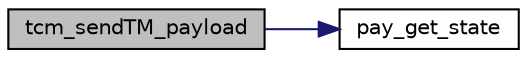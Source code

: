 digraph "tcm_sendTM_payload"
{
 // INTERACTIVE_SVG=YES
  bgcolor="transparent";
  edge [fontname="Helvetica",fontsize="10",labelfontname="Helvetica",labelfontsize="10"];
  node [fontname="Helvetica",fontsize="10",shape=record];
  rankdir="LR";
  Node1 [label="tcm_sendTM_payload",height=0.2,width=0.4,color="black", fillcolor="grey75", style="filled" fontcolor="black"];
  Node1 -> Node2 [color="midnightblue",fontsize="10",style="solid",fontname="Helvetica"];
  Node2 [label="pay_get_state",height=0.2,width=0.4,color="black",URL="$cmd_payload_8h.html#a68351173d8cf08fd14e210d1f678070e",tooltip="Get pay_i execution state. "];
}
